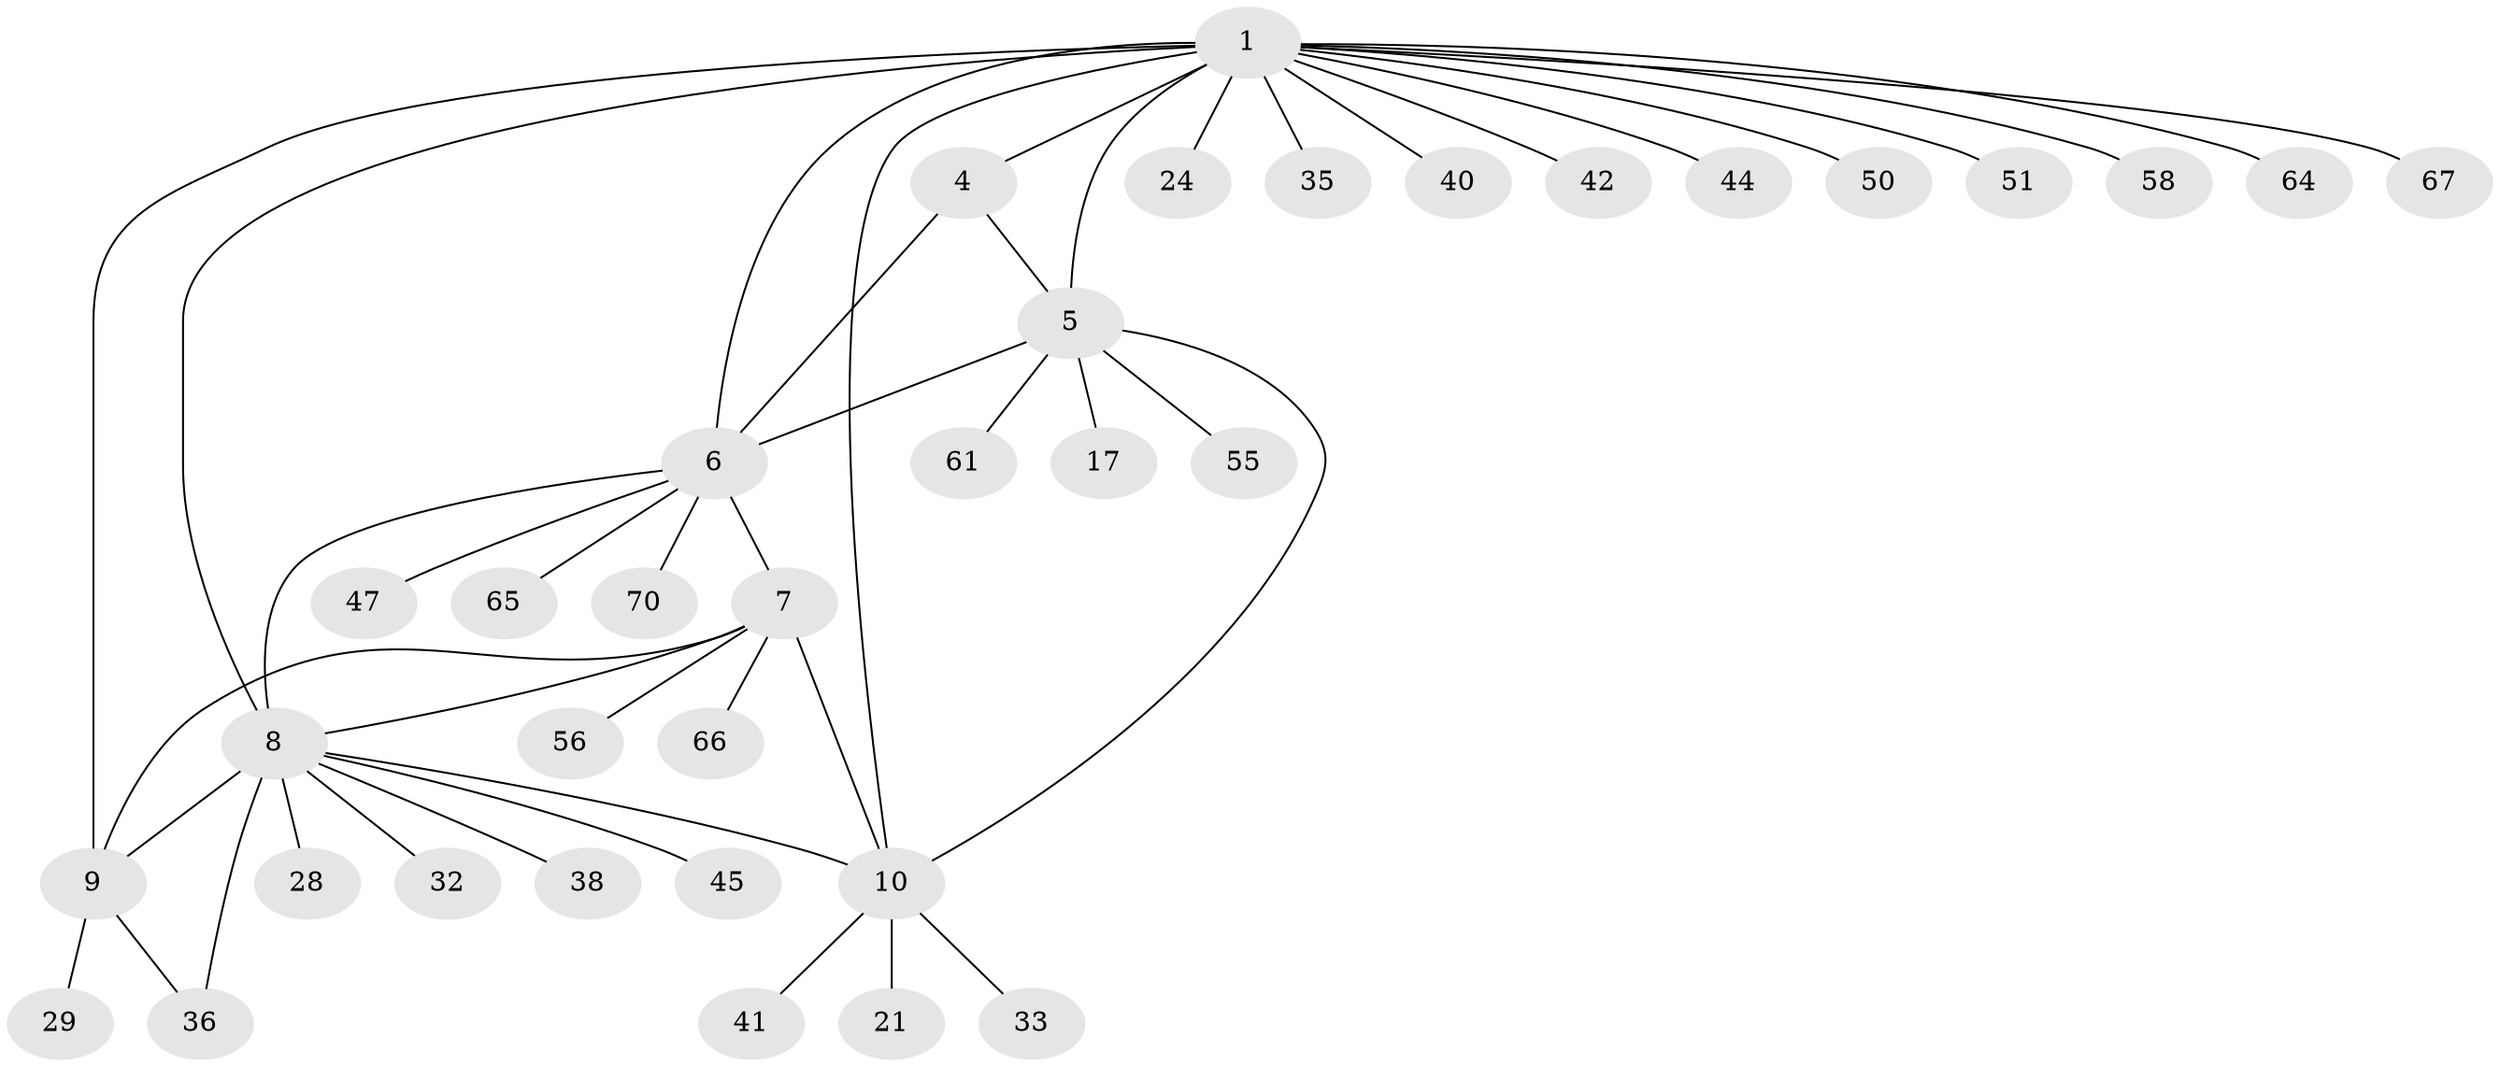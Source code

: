 // original degree distribution, {7: 0.04285714285714286, 8: 0.04285714285714286, 3: 0.08571428571428572, 5: 0.02857142857142857, 6: 0.04285714285714286, 4: 0.04285714285714286, 10: 0.014285714285714285, 2: 0.14285714285714285, 1: 0.5571428571428572}
// Generated by graph-tools (version 1.1) at 2025/15/03/09/25 04:15:46]
// undirected, 35 vertices, 45 edges
graph export_dot {
graph [start="1"]
  node [color=gray90,style=filled];
  1 [super="+3+27+43+2+14+12"];
  4 [super="+31+20+25+37"];
  5 [super="+19"];
  6;
  7 [super="+30"];
  8 [super="+48+49+53+46+13"];
  9;
  10 [super="+11"];
  17;
  21 [super="+22+34"];
  24 [super="+63"];
  28;
  29 [super="+39"];
  32;
  33;
  35 [super="+60"];
  36;
  38 [super="+68"];
  40;
  41;
  42;
  44;
  45;
  47;
  50;
  51;
  55;
  56;
  58;
  61;
  64;
  65;
  66;
  67;
  70;
  1 -- 6;
  1 -- 5;
  1 -- 40;
  1 -- 8 [weight=3];
  1 -- 67;
  1 -- 9;
  1 -- 42;
  1 -- 44;
  1 -- 51;
  1 -- 24;
  1 -- 58;
  1 -- 35 [weight=2];
  1 -- 4;
  1 -- 64;
  1 -- 50;
  1 -- 10 [weight=2];
  4 -- 5;
  4 -- 6;
  5 -- 6;
  5 -- 17;
  5 -- 61;
  5 -- 55;
  5 -- 10;
  6 -- 7;
  6 -- 47;
  6 -- 65;
  6 -- 70;
  6 -- 8;
  7 -- 8;
  7 -- 9;
  7 -- 10;
  7 -- 56;
  7 -- 66;
  8 -- 9 [weight=2];
  8 -- 32;
  8 -- 36;
  8 -- 38;
  8 -- 45;
  8 -- 28;
  8 -- 10;
  9 -- 29;
  9 -- 36;
  10 -- 33;
  10 -- 21;
  10 -- 41;
}
